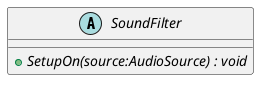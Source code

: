 @startuml
abstract class SoundFilter {
    + {abstract} SetupOn(source:AudioSource) : void
}
@enduml
